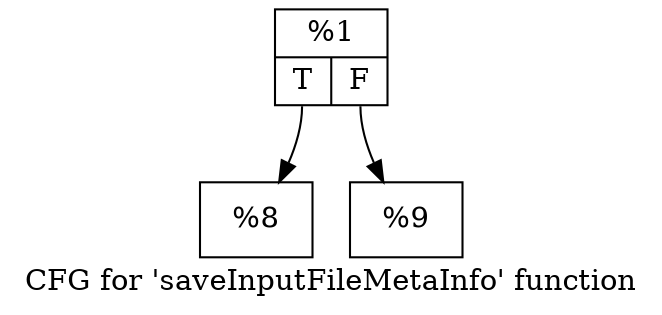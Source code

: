 digraph "CFG for 'saveInputFileMetaInfo' function" {
	label="CFG for 'saveInputFileMetaInfo' function";

	Node0x1a69830 [shape=record,label="{%1|{<s0>T|<s1>F}}"];
	Node0x1a69830:s0 -> Node0x1a69c70;
	Node0x1a69830:s1 -> Node0x1a69cc0;
	Node0x1a69c70 [shape=record,label="{%8}"];
	Node0x1a69cc0 [shape=record,label="{%9}"];
}
